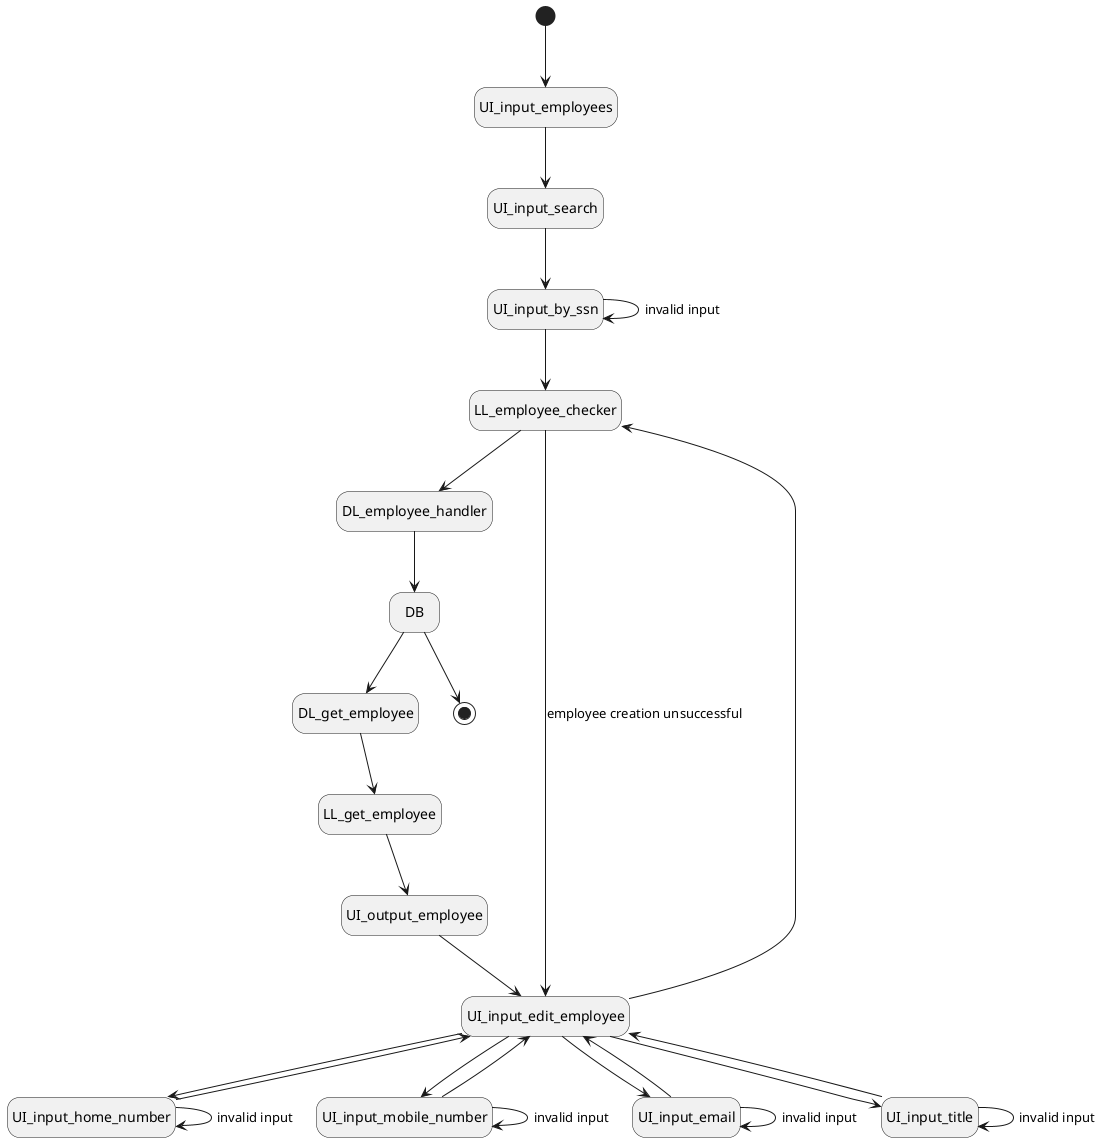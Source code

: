 @startuml edit employee info
hide empty description

[*] -down->  UI_input_employees 
UI_input_employees -down-> UI_input_search
UI_input_search -down-> UI_input_by_ssn
UI_input_by_ssn -down-> UI_input_by_ssn:invalid input
UI_input_by_ssn -down->  LL_employee_checker
LL_employee_checker -down-> DL_employee_handler
DL_employee_handler -down-> DB 
DB -down-> DL_get_employee
DL_get_employee -down-> LL_get_employee
LL_get_employee -down-> UI_output_employee
UI_output_employee -down-> UI_input_edit_employee
UI_input_edit_employee -down-> UI_input_home_number
UI_input_home_number -down-> UI_input_home_number:invalid input
UI_input_edit_employee -down-> UI_input_mobile_number
UI_input_mobile_number -down-> UI_input_mobile_number:invalid input
UI_input_edit_employee -down-> UI_input_email
UI_input_email -down-> UI_input_email:invalid input
UI_input_edit_employee -down-> UI_input_title
UI_input_title -down-> UI_input_title:invalid input
UI_input_home_number --> UI_input_edit_employee
UI_input_mobile_number --> UI_input_edit_employee
UI_input_email --> UI_input_edit_employee
UI_input_title --> UI_input_edit_employee
UI_input_edit_employee -down-> LL_employee_checker
LL_employee_checker --> UI_input_edit_employee:employee creation unsuccessful
DB --> [*]

@enduml